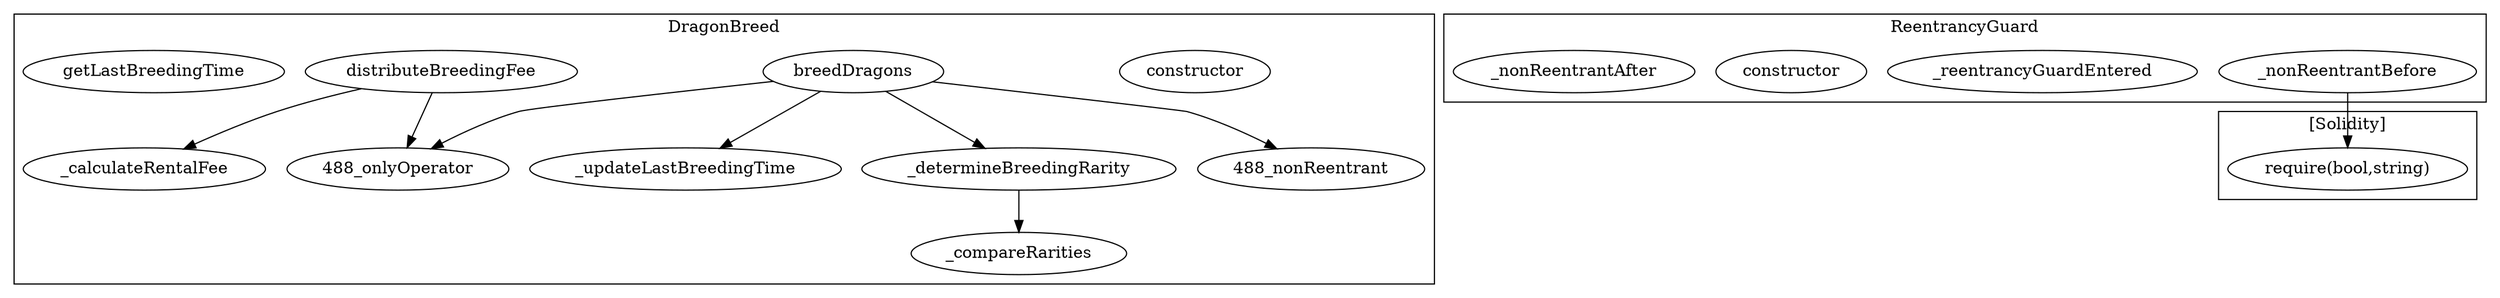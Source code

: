 strict digraph {
subgraph cluster_488_DragonBreed {
label = "DragonBreed"
"488__updateLastBreedingTime" [label="_updateLastBreedingTime"]
"488_constructor" [label="constructor"]
"488_breedDragons" [label="breedDragons"]
"488__calculateRentalFee" [label="_calculateRentalFee"]
"488_distributeBreedingFee" [label="distributeBreedingFee"]
"488__compareRarities" [label="_compareRarities"]
"488_getLastBreedingTime" [label="getLastBreedingTime"]
"488__determineBreedingRarity" [label="_determineBreedingRarity"]
"488__determineBreedingRarity" -> "488__compareRarities"
"488_breedDragons" -> "488_onlyOperator"
"488_breedDragons" -> "488__determineBreedingRarity"
"488_breedDragons" -> "488__updateLastBreedingTime"
"488_distributeBreedingFee" -> "488_onlyOperator"
"488_distributeBreedingFee" -> "488__calculateRentalFee"
"488_breedDragons" -> "488_nonReentrant"
}subgraph cluster_988_ReentrancyGuard {
label = "ReentrancyGuard"
"988__nonReentrantBefore" [label="_nonReentrantBefore"]
"988__reentrancyGuardEntered" [label="_reentrancyGuardEntered"]
"988_constructor" [label="constructor"]
"988__nonReentrantAfter" [label="_nonReentrantAfter"]
}subgraph cluster_solidity {
label = "[Solidity]"
"require(bool,string)" 
"988__nonReentrantBefore" -> "require(bool,string)"
}
}